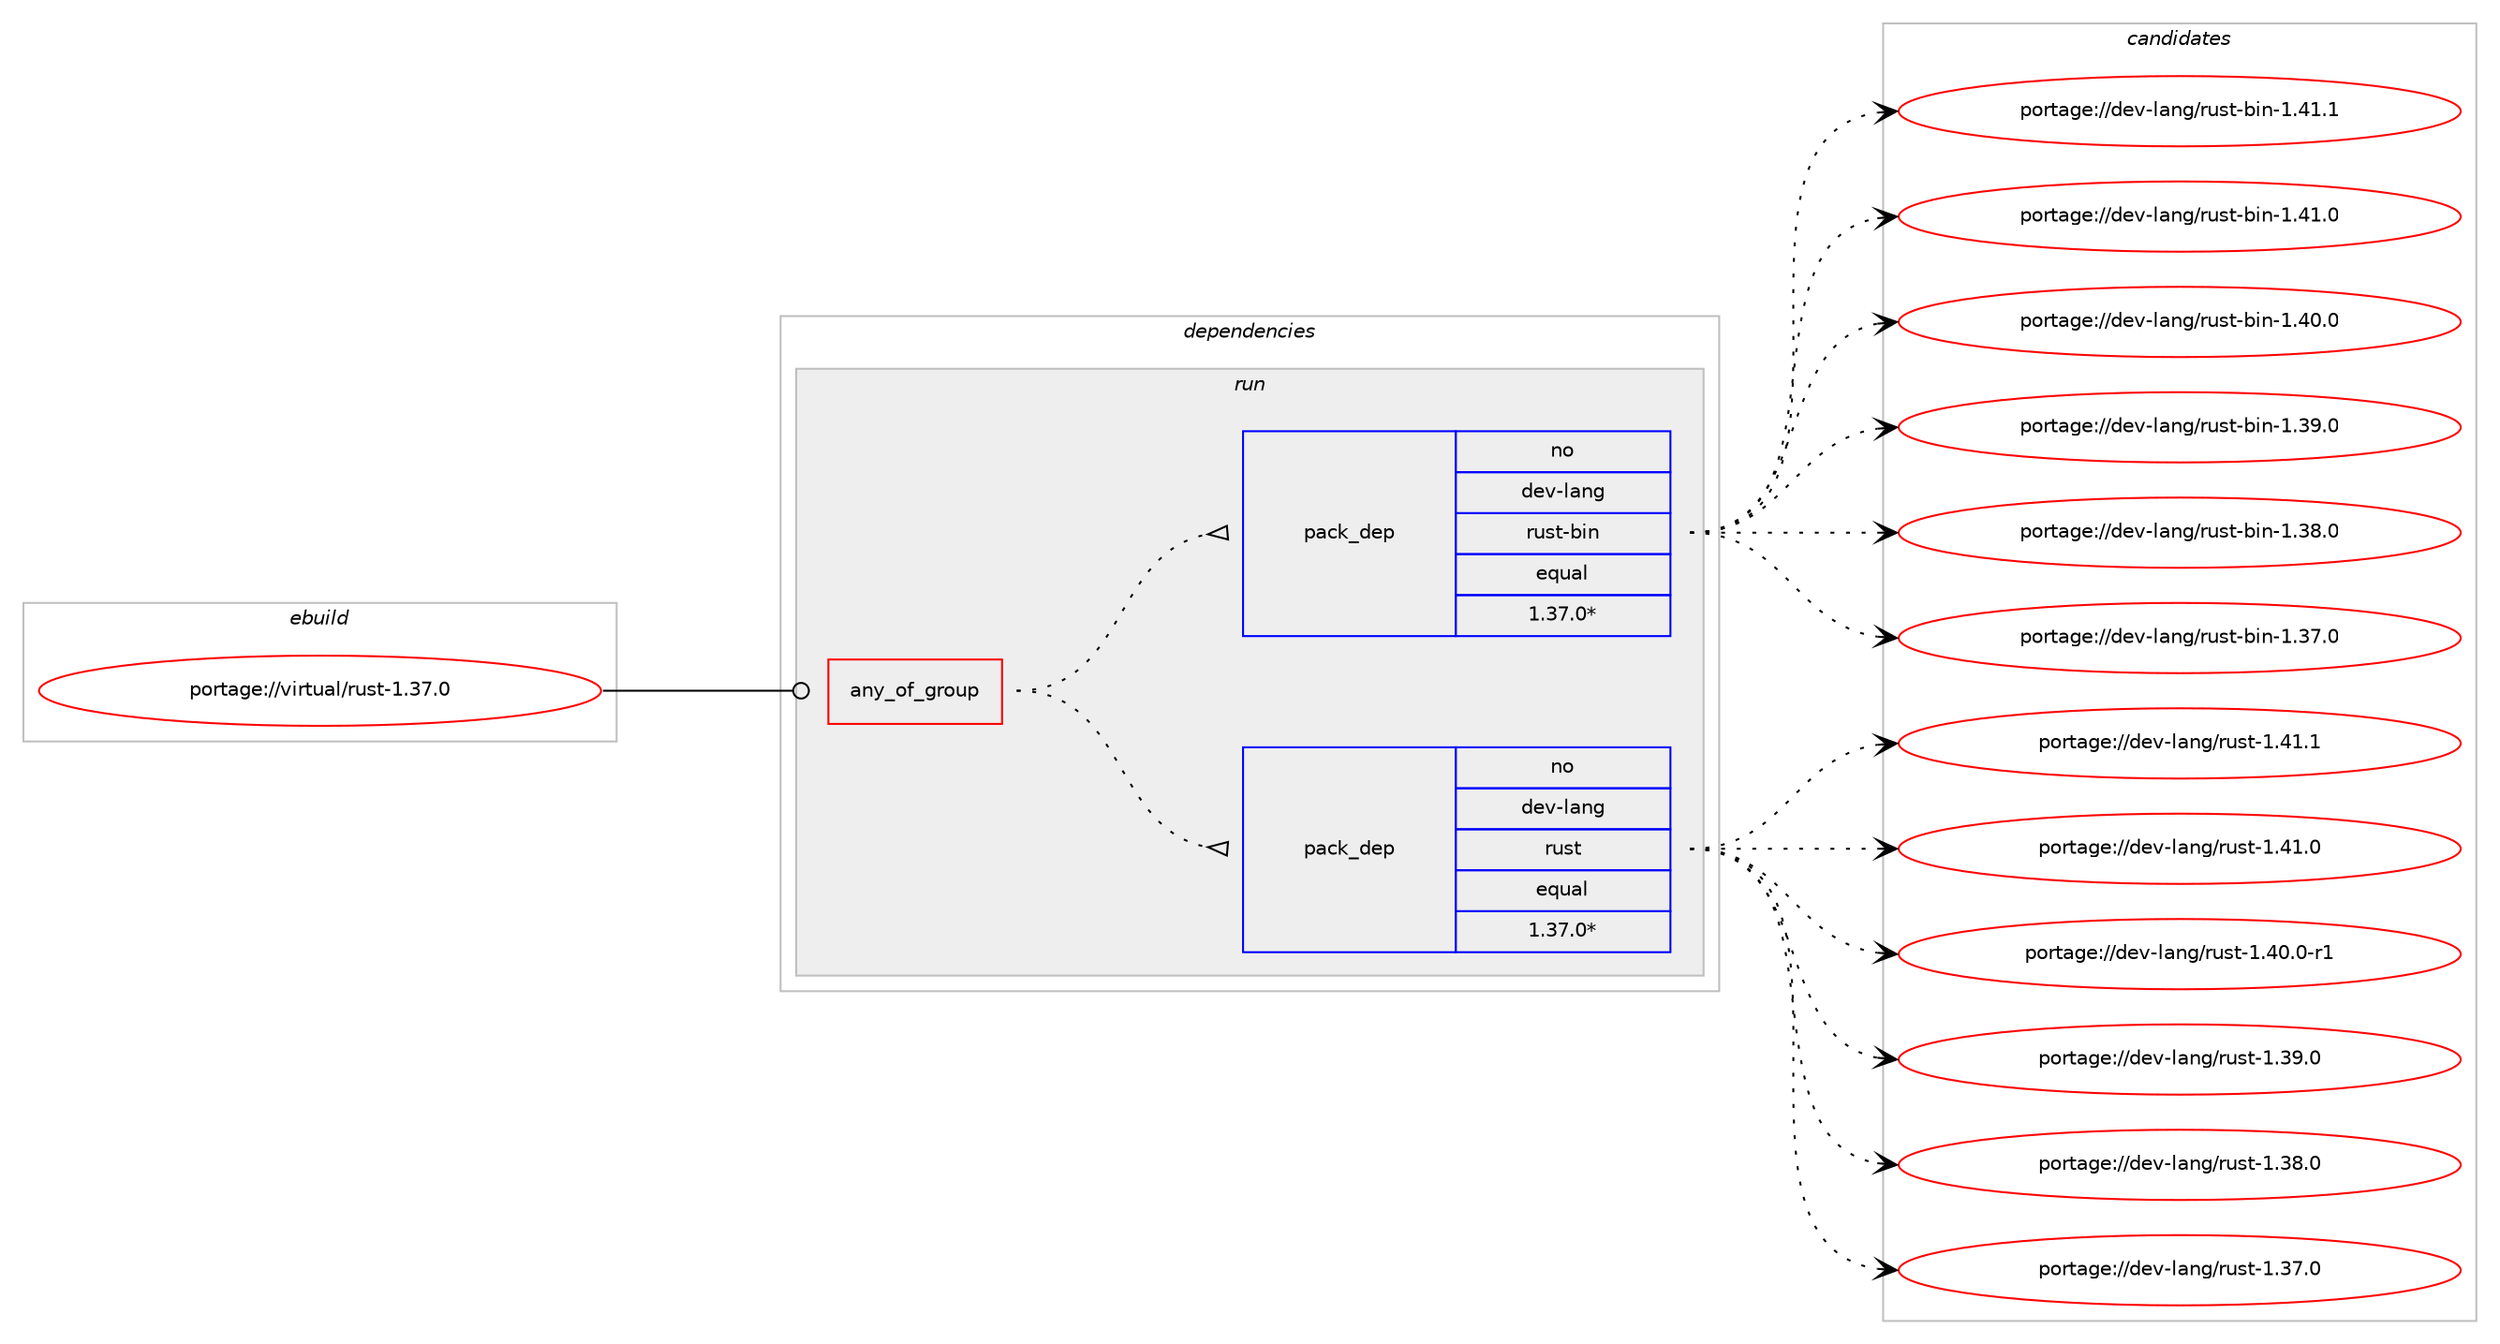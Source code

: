 digraph prolog {

# *************
# Graph options
# *************

newrank=true;
concentrate=true;
compound=true;
graph [rankdir=LR,fontname=Helvetica,fontsize=10,ranksep=1.5];#, ranksep=2.5, nodesep=0.2];
edge  [arrowhead=vee];
node  [fontname=Helvetica,fontsize=10];

# **********
# The ebuild
# **********

subgraph cluster_leftcol {
color=gray;
rank=same;
label=<<i>ebuild</i>>;
id [label="portage://virtual/rust-1.37.0", color=red, width=4, href="../virtual/rust-1.37.0.svg"];
}

# ****************
# The dependencies
# ****************

subgraph cluster_midcol {
color=gray;
label=<<i>dependencies</i>>;
subgraph cluster_compile {
fillcolor="#eeeeee";
style=filled;
label=<<i>compile</i>>;
}
subgraph cluster_compileandrun {
fillcolor="#eeeeee";
style=filled;
label=<<i>compile and run</i>>;
}
subgraph cluster_run {
fillcolor="#eeeeee";
style=filled;
label=<<i>run</i>>;
subgraph any384 {
dependency19842 [label=<<TABLE BORDER="0" CELLBORDER="1" CELLSPACING="0" CELLPADDING="4"><TR><TD CELLPADDING="10">any_of_group</TD></TR></TABLE>>, shape=none, color=red];subgraph pack16475 {
dependency19843 [label=<<TABLE BORDER="0" CELLBORDER="1" CELLSPACING="0" CELLPADDING="4" WIDTH="220"><TR><TD ROWSPAN="6" CELLPADDING="30">pack_dep</TD></TR><TR><TD WIDTH="110">no</TD></TR><TR><TD>dev-lang</TD></TR><TR><TD>rust</TD></TR><TR><TD>equal</TD></TR><TR><TD>1.37.0*</TD></TR></TABLE>>, shape=none, color=blue];
}
dependency19842:e -> dependency19843:w [weight=20,style="dotted",arrowhead="oinv"];
subgraph pack16476 {
dependency19844 [label=<<TABLE BORDER="0" CELLBORDER="1" CELLSPACING="0" CELLPADDING="4" WIDTH="220"><TR><TD ROWSPAN="6" CELLPADDING="30">pack_dep</TD></TR><TR><TD WIDTH="110">no</TD></TR><TR><TD>dev-lang</TD></TR><TR><TD>rust-bin</TD></TR><TR><TD>equal</TD></TR><TR><TD>1.37.0*</TD></TR></TABLE>>, shape=none, color=blue];
}
dependency19842:e -> dependency19844:w [weight=20,style="dotted",arrowhead="oinv"];
}
id:e -> dependency19842:w [weight=20,style="solid",arrowhead="odot"];
}
}

# **************
# The candidates
# **************

subgraph cluster_choices {
rank=same;
color=gray;
label=<<i>candidates</i>>;

subgraph choice16475 {
color=black;
nodesep=1;
choice10010111845108971101034711411711511645494652494649 [label="portage://dev-lang/rust-1.41.1", color=red, width=4,href="../dev-lang/rust-1.41.1.svg"];
choice10010111845108971101034711411711511645494652494648 [label="portage://dev-lang/rust-1.41.0", color=red, width=4,href="../dev-lang/rust-1.41.0.svg"];
choice100101118451089711010347114117115116454946524846484511449 [label="portage://dev-lang/rust-1.40.0-r1", color=red, width=4,href="../dev-lang/rust-1.40.0-r1.svg"];
choice10010111845108971101034711411711511645494651574648 [label="portage://dev-lang/rust-1.39.0", color=red, width=4,href="../dev-lang/rust-1.39.0.svg"];
choice10010111845108971101034711411711511645494651564648 [label="portage://dev-lang/rust-1.38.0", color=red, width=4,href="../dev-lang/rust-1.38.0.svg"];
choice10010111845108971101034711411711511645494651554648 [label="portage://dev-lang/rust-1.37.0", color=red, width=4,href="../dev-lang/rust-1.37.0.svg"];
dependency19843:e -> choice10010111845108971101034711411711511645494652494649:w [style=dotted,weight="100"];
dependency19843:e -> choice10010111845108971101034711411711511645494652494648:w [style=dotted,weight="100"];
dependency19843:e -> choice100101118451089711010347114117115116454946524846484511449:w [style=dotted,weight="100"];
dependency19843:e -> choice10010111845108971101034711411711511645494651574648:w [style=dotted,weight="100"];
dependency19843:e -> choice10010111845108971101034711411711511645494651564648:w [style=dotted,weight="100"];
dependency19843:e -> choice10010111845108971101034711411711511645494651554648:w [style=dotted,weight="100"];
}
subgraph choice16476 {
color=black;
nodesep=1;
choice100101118451089711010347114117115116459810511045494652494649 [label="portage://dev-lang/rust-bin-1.41.1", color=red, width=4,href="../dev-lang/rust-bin-1.41.1.svg"];
choice100101118451089711010347114117115116459810511045494652494648 [label="portage://dev-lang/rust-bin-1.41.0", color=red, width=4,href="../dev-lang/rust-bin-1.41.0.svg"];
choice100101118451089711010347114117115116459810511045494652484648 [label="portage://dev-lang/rust-bin-1.40.0", color=red, width=4,href="../dev-lang/rust-bin-1.40.0.svg"];
choice100101118451089711010347114117115116459810511045494651574648 [label="portage://dev-lang/rust-bin-1.39.0", color=red, width=4,href="../dev-lang/rust-bin-1.39.0.svg"];
choice100101118451089711010347114117115116459810511045494651564648 [label="portage://dev-lang/rust-bin-1.38.0", color=red, width=4,href="../dev-lang/rust-bin-1.38.0.svg"];
choice100101118451089711010347114117115116459810511045494651554648 [label="portage://dev-lang/rust-bin-1.37.0", color=red, width=4,href="../dev-lang/rust-bin-1.37.0.svg"];
dependency19844:e -> choice100101118451089711010347114117115116459810511045494652494649:w [style=dotted,weight="100"];
dependency19844:e -> choice100101118451089711010347114117115116459810511045494652494648:w [style=dotted,weight="100"];
dependency19844:e -> choice100101118451089711010347114117115116459810511045494652484648:w [style=dotted,weight="100"];
dependency19844:e -> choice100101118451089711010347114117115116459810511045494651574648:w [style=dotted,weight="100"];
dependency19844:e -> choice100101118451089711010347114117115116459810511045494651564648:w [style=dotted,weight="100"];
dependency19844:e -> choice100101118451089711010347114117115116459810511045494651554648:w [style=dotted,weight="100"];
}
}

}
